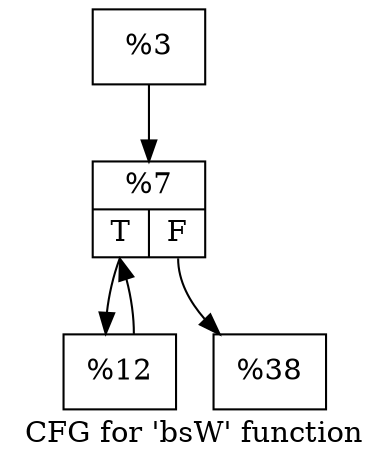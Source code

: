 digraph "CFG for 'bsW' function" {
	label="CFG for 'bsW' function";

	Node0x1794d20 [shape=record,label="{%3}"];
	Node0x1794d20 -> Node0x1795040;
	Node0x1795040 [shape=record,label="{%7|{<s0>T|<s1>F}}"];
	Node0x1795040:s0 -> Node0x1794db0;
	Node0x1795040:s1 -> Node0x17952c0;
	Node0x1794db0 [shape=record,label="{%12}"];
	Node0x1794db0 -> Node0x1795040;
	Node0x17952c0 [shape=record,label="{%38}"];
}
